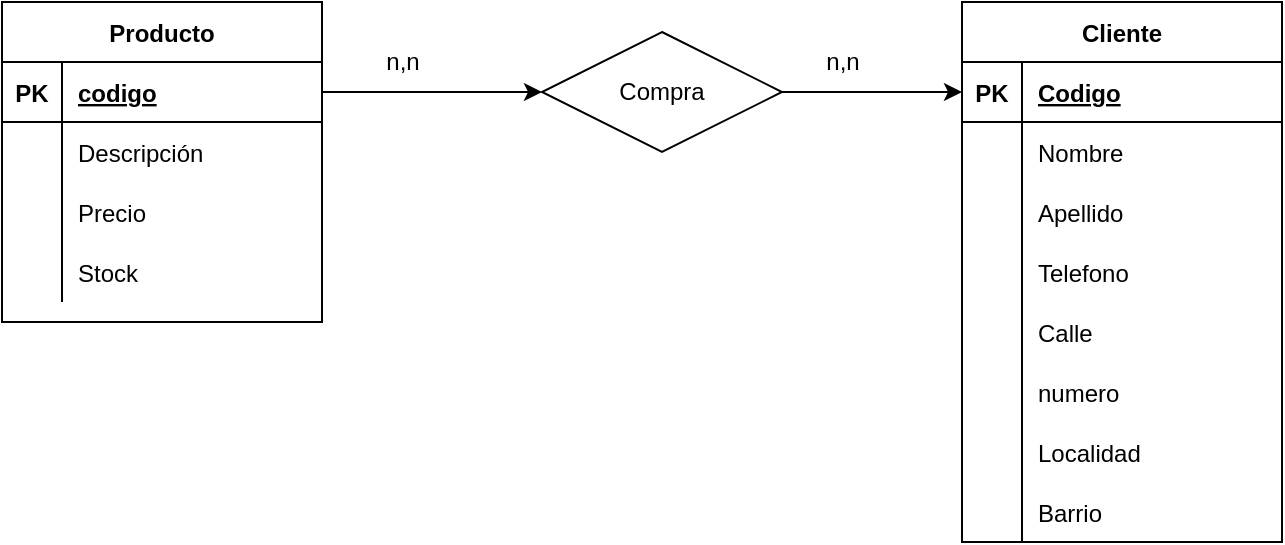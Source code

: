 <mxfile version="13.7.9" type="device" pages="2"><diagram id="R2lEEEUBdFMjLlhIrx00" name="Page-1"><mxGraphModel dx="852" dy="504" grid="1" gridSize="10" guides="1" tooltips="1" connect="1" arrows="1" fold="1" page="1" pageScale="1" pageWidth="850" pageHeight="1100" math="0" shadow="0" extFonts="Permanent Marker^https://fonts.googleapis.com/css?family=Permanent+Marker"><root><mxCell id="0"/><mxCell id="1" parent="0"/><mxCell id="THZVk6g_Y37tkjd1Fpng-43" style="edgeStyle=orthogonalEdgeStyle;curved=0;rounded=1;sketch=0;orthogonalLoop=1;jettySize=auto;html=1;exitX=1;exitY=0.5;exitDx=0;exitDy=0;entryX=0;entryY=0.5;entryDx=0;entryDy=0;" edge="1" parent="1" source="THZVk6g_Y37tkjd1Fpng-14" target="THZVk6g_Y37tkjd1Fpng-17"><mxGeometry relative="1" as="geometry"/></mxCell><mxCell id="THZVk6g_Y37tkjd1Fpng-14" value="Compra" style="shape=rhombus;perimeter=rhombusPerimeter;whiteSpace=wrap;html=1;align=center;rounded=0;sketch=0;" vertex="1" parent="1"><mxGeometry x="350" y="215" width="120" height="60" as="geometry"/></mxCell><mxCell id="THZVk6g_Y37tkjd1Fpng-15" style="edgeStyle=orthogonalEdgeStyle;curved=0;rounded=1;sketch=0;orthogonalLoop=1;jettySize=auto;html=1;entryX=0;entryY=0.5;entryDx=0;entryDy=0;" edge="1" parent="1" source="THZVk6g_Y37tkjd1Fpng-2" target="THZVk6g_Y37tkjd1Fpng-14"><mxGeometry relative="1" as="geometry"/></mxCell><mxCell id="THZVk6g_Y37tkjd1Fpng-1" value="Producto" style="shape=table;startSize=30;container=1;collapsible=1;childLayout=tableLayout;fixedRows=1;rowLines=0;fontStyle=1;align=center;resizeLast=1;rounded=0;sketch=0;" vertex="1" parent="1"><mxGeometry x="80" y="200" width="160" height="160" as="geometry"/></mxCell><mxCell id="THZVk6g_Y37tkjd1Fpng-2" value="" style="shape=partialRectangle;collapsible=0;dropTarget=0;pointerEvents=0;fillColor=none;top=0;left=0;bottom=1;right=0;points=[[0,0.5],[1,0.5]];portConstraint=eastwest;" vertex="1" parent="THZVk6g_Y37tkjd1Fpng-1"><mxGeometry y="30" width="160" height="30" as="geometry"/></mxCell><mxCell id="THZVk6g_Y37tkjd1Fpng-3" value="PK" style="shape=partialRectangle;connectable=0;fillColor=none;top=0;left=0;bottom=0;right=0;fontStyle=1;overflow=hidden;" vertex="1" parent="THZVk6g_Y37tkjd1Fpng-2"><mxGeometry width="30" height="30" as="geometry"/></mxCell><mxCell id="THZVk6g_Y37tkjd1Fpng-4" value="codigo" style="shape=partialRectangle;connectable=0;fillColor=none;top=0;left=0;bottom=0;right=0;align=left;spacingLeft=6;fontStyle=5;overflow=hidden;" vertex="1" parent="THZVk6g_Y37tkjd1Fpng-2"><mxGeometry x="30" width="130" height="30" as="geometry"/></mxCell><mxCell id="THZVk6g_Y37tkjd1Fpng-5" value="" style="shape=partialRectangle;collapsible=0;dropTarget=0;pointerEvents=0;fillColor=none;top=0;left=0;bottom=0;right=0;points=[[0,0.5],[1,0.5]];portConstraint=eastwest;" vertex="1" parent="THZVk6g_Y37tkjd1Fpng-1"><mxGeometry y="60" width="160" height="30" as="geometry"/></mxCell><mxCell id="THZVk6g_Y37tkjd1Fpng-6" value="" style="shape=partialRectangle;connectable=0;fillColor=none;top=0;left=0;bottom=0;right=0;editable=1;overflow=hidden;" vertex="1" parent="THZVk6g_Y37tkjd1Fpng-5"><mxGeometry width="30" height="30" as="geometry"/></mxCell><mxCell id="THZVk6g_Y37tkjd1Fpng-7" value="Descripción" style="shape=partialRectangle;connectable=0;fillColor=none;top=0;left=0;bottom=0;right=0;align=left;spacingLeft=6;overflow=hidden;" vertex="1" parent="THZVk6g_Y37tkjd1Fpng-5"><mxGeometry x="30" width="130" height="30" as="geometry"/></mxCell><mxCell id="THZVk6g_Y37tkjd1Fpng-8" value="" style="shape=partialRectangle;collapsible=0;dropTarget=0;pointerEvents=0;fillColor=none;top=0;left=0;bottom=0;right=0;points=[[0,0.5],[1,0.5]];portConstraint=eastwest;" vertex="1" parent="THZVk6g_Y37tkjd1Fpng-1"><mxGeometry y="90" width="160" height="30" as="geometry"/></mxCell><mxCell id="THZVk6g_Y37tkjd1Fpng-9" value="" style="shape=partialRectangle;connectable=0;fillColor=none;top=0;left=0;bottom=0;right=0;editable=1;overflow=hidden;" vertex="1" parent="THZVk6g_Y37tkjd1Fpng-8"><mxGeometry width="30" height="30" as="geometry"/></mxCell><mxCell id="THZVk6g_Y37tkjd1Fpng-10" value="Precio" style="shape=partialRectangle;connectable=0;fillColor=none;top=0;left=0;bottom=0;right=0;align=left;spacingLeft=6;overflow=hidden;" vertex="1" parent="THZVk6g_Y37tkjd1Fpng-8"><mxGeometry x="30" width="130" height="30" as="geometry"/></mxCell><mxCell id="THZVk6g_Y37tkjd1Fpng-11" value="" style="shape=partialRectangle;collapsible=0;dropTarget=0;pointerEvents=0;fillColor=none;top=0;left=0;bottom=0;right=0;points=[[0,0.5],[1,0.5]];portConstraint=eastwest;" vertex="1" parent="THZVk6g_Y37tkjd1Fpng-1"><mxGeometry y="120" width="160" height="30" as="geometry"/></mxCell><mxCell id="THZVk6g_Y37tkjd1Fpng-12" value="" style="shape=partialRectangle;connectable=0;fillColor=none;top=0;left=0;bottom=0;right=0;editable=1;overflow=hidden;" vertex="1" parent="THZVk6g_Y37tkjd1Fpng-11"><mxGeometry width="30" height="30" as="geometry"/></mxCell><mxCell id="THZVk6g_Y37tkjd1Fpng-13" value="Stock" style="shape=partialRectangle;connectable=0;fillColor=none;top=0;left=0;bottom=0;right=0;align=left;spacingLeft=6;overflow=hidden;" vertex="1" parent="THZVk6g_Y37tkjd1Fpng-11"><mxGeometry x="30" width="130" height="30" as="geometry"/></mxCell><mxCell id="THZVk6g_Y37tkjd1Fpng-16" value="Cliente" style="shape=table;startSize=30;container=1;collapsible=1;childLayout=tableLayout;fixedRows=1;rowLines=0;fontStyle=1;align=center;resizeLast=1;rounded=0;sketch=0;" vertex="1" parent="1"><mxGeometry x="560" y="200" width="160" height="270" as="geometry"/></mxCell><mxCell id="THZVk6g_Y37tkjd1Fpng-17" value="" style="shape=partialRectangle;collapsible=0;dropTarget=0;pointerEvents=0;fillColor=none;top=0;left=0;bottom=1;right=0;points=[[0,0.5],[1,0.5]];portConstraint=eastwest;" vertex="1" parent="THZVk6g_Y37tkjd1Fpng-16"><mxGeometry y="30" width="160" height="30" as="geometry"/></mxCell><mxCell id="THZVk6g_Y37tkjd1Fpng-18" value="PK" style="shape=partialRectangle;connectable=0;fillColor=none;top=0;left=0;bottom=0;right=0;fontStyle=1;overflow=hidden;" vertex="1" parent="THZVk6g_Y37tkjd1Fpng-17"><mxGeometry width="30" height="30" as="geometry"/></mxCell><mxCell id="THZVk6g_Y37tkjd1Fpng-19" value="Codigo" style="shape=partialRectangle;connectable=0;fillColor=none;top=0;left=0;bottom=0;right=0;align=left;spacingLeft=6;fontStyle=5;overflow=hidden;" vertex="1" parent="THZVk6g_Y37tkjd1Fpng-17"><mxGeometry x="30" width="130" height="30" as="geometry"/></mxCell><mxCell id="THZVk6g_Y37tkjd1Fpng-20" value="" style="shape=partialRectangle;collapsible=0;dropTarget=0;pointerEvents=0;fillColor=none;top=0;left=0;bottom=0;right=0;points=[[0,0.5],[1,0.5]];portConstraint=eastwest;" vertex="1" parent="THZVk6g_Y37tkjd1Fpng-16"><mxGeometry y="60" width="160" height="30" as="geometry"/></mxCell><mxCell id="THZVk6g_Y37tkjd1Fpng-21" value="" style="shape=partialRectangle;connectable=0;fillColor=none;top=0;left=0;bottom=0;right=0;editable=1;overflow=hidden;" vertex="1" parent="THZVk6g_Y37tkjd1Fpng-20"><mxGeometry width="30" height="30" as="geometry"/></mxCell><mxCell id="THZVk6g_Y37tkjd1Fpng-22" value="Nombre" style="shape=partialRectangle;connectable=0;fillColor=none;top=0;left=0;bottom=0;right=0;align=left;spacingLeft=6;overflow=hidden;" vertex="1" parent="THZVk6g_Y37tkjd1Fpng-20"><mxGeometry x="30" width="130" height="30" as="geometry"/></mxCell><mxCell id="THZVk6g_Y37tkjd1Fpng-23" value="" style="shape=partialRectangle;collapsible=0;dropTarget=0;pointerEvents=0;fillColor=none;top=0;left=0;bottom=0;right=0;points=[[0,0.5],[1,0.5]];portConstraint=eastwest;" vertex="1" parent="THZVk6g_Y37tkjd1Fpng-16"><mxGeometry y="90" width="160" height="30" as="geometry"/></mxCell><mxCell id="THZVk6g_Y37tkjd1Fpng-24" value="" style="shape=partialRectangle;connectable=0;fillColor=none;top=0;left=0;bottom=0;right=0;editable=1;overflow=hidden;" vertex="1" parent="THZVk6g_Y37tkjd1Fpng-23"><mxGeometry width="30" height="30" as="geometry"/></mxCell><mxCell id="THZVk6g_Y37tkjd1Fpng-25" value="Apellido" style="shape=partialRectangle;connectable=0;fillColor=none;top=0;left=0;bottom=0;right=0;align=left;spacingLeft=6;overflow=hidden;" vertex="1" parent="THZVk6g_Y37tkjd1Fpng-23"><mxGeometry x="30" width="130" height="30" as="geometry"/></mxCell><mxCell id="THZVk6g_Y37tkjd1Fpng-26" value="" style="shape=partialRectangle;collapsible=0;dropTarget=0;pointerEvents=0;fillColor=none;top=0;left=0;bottom=0;right=0;points=[[0,0.5],[1,0.5]];portConstraint=eastwest;" vertex="1" parent="THZVk6g_Y37tkjd1Fpng-16"><mxGeometry y="120" width="160" height="30" as="geometry"/></mxCell><mxCell id="THZVk6g_Y37tkjd1Fpng-27" value="" style="shape=partialRectangle;connectable=0;fillColor=none;top=0;left=0;bottom=0;right=0;editable=1;overflow=hidden;" vertex="1" parent="THZVk6g_Y37tkjd1Fpng-26"><mxGeometry width="30" height="30" as="geometry"/></mxCell><mxCell id="THZVk6g_Y37tkjd1Fpng-28" value="Telefono" style="shape=partialRectangle;connectable=0;fillColor=none;top=0;left=0;bottom=0;right=0;align=left;spacingLeft=6;overflow=hidden;" vertex="1" parent="THZVk6g_Y37tkjd1Fpng-26"><mxGeometry x="30" width="130" height="30" as="geometry"/></mxCell><mxCell id="THZVk6g_Y37tkjd1Fpng-30" value="" style="shape=partialRectangle;collapsible=0;dropTarget=0;pointerEvents=0;fillColor=none;top=0;left=0;bottom=0;right=0;points=[[0,0.5],[1,0.5]];portConstraint=eastwest;" vertex="1" parent="THZVk6g_Y37tkjd1Fpng-16"><mxGeometry y="150" width="160" height="30" as="geometry"/></mxCell><mxCell id="THZVk6g_Y37tkjd1Fpng-31" value="" style="shape=partialRectangle;connectable=0;fillColor=none;top=0;left=0;bottom=0;right=0;editable=1;overflow=hidden;" vertex="1" parent="THZVk6g_Y37tkjd1Fpng-30"><mxGeometry width="30" height="30" as="geometry"/></mxCell><mxCell id="THZVk6g_Y37tkjd1Fpng-32" value="Calle" style="shape=partialRectangle;connectable=0;fillColor=none;top=0;left=0;bottom=0;right=0;align=left;spacingLeft=6;overflow=hidden;" vertex="1" parent="THZVk6g_Y37tkjd1Fpng-30"><mxGeometry x="30" width="130" height="30" as="geometry"/></mxCell><mxCell id="THZVk6g_Y37tkjd1Fpng-33" value="" style="shape=partialRectangle;collapsible=0;dropTarget=0;pointerEvents=0;fillColor=none;top=0;left=0;bottom=0;right=0;points=[[0,0.5],[1,0.5]];portConstraint=eastwest;" vertex="1" parent="THZVk6g_Y37tkjd1Fpng-16"><mxGeometry y="180" width="160" height="30" as="geometry"/></mxCell><mxCell id="THZVk6g_Y37tkjd1Fpng-34" value="" style="shape=partialRectangle;connectable=0;fillColor=none;top=0;left=0;bottom=0;right=0;editable=1;overflow=hidden;" vertex="1" parent="THZVk6g_Y37tkjd1Fpng-33"><mxGeometry width="30" height="30" as="geometry"/></mxCell><mxCell id="THZVk6g_Y37tkjd1Fpng-35" value="numero" style="shape=partialRectangle;connectable=0;fillColor=none;top=0;left=0;bottom=0;right=0;align=left;spacingLeft=6;overflow=hidden;" vertex="1" parent="THZVk6g_Y37tkjd1Fpng-33"><mxGeometry x="30" width="130" height="30" as="geometry"/></mxCell><mxCell id="THZVk6g_Y37tkjd1Fpng-37" value="" style="shape=partialRectangle;collapsible=0;dropTarget=0;pointerEvents=0;fillColor=none;top=0;left=0;bottom=0;right=0;points=[[0,0.5],[1,0.5]];portConstraint=eastwest;" vertex="1" parent="THZVk6g_Y37tkjd1Fpng-16"><mxGeometry y="210" width="160" height="30" as="geometry"/></mxCell><mxCell id="THZVk6g_Y37tkjd1Fpng-38" value="" style="shape=partialRectangle;connectable=0;fillColor=none;top=0;left=0;bottom=0;right=0;editable=1;overflow=hidden;" vertex="1" parent="THZVk6g_Y37tkjd1Fpng-37"><mxGeometry width="30" height="30" as="geometry"/></mxCell><mxCell id="THZVk6g_Y37tkjd1Fpng-39" value="Localidad" style="shape=partialRectangle;connectable=0;fillColor=none;top=0;left=0;bottom=0;right=0;align=left;spacingLeft=6;overflow=hidden;" vertex="1" parent="THZVk6g_Y37tkjd1Fpng-37"><mxGeometry x="30" width="130" height="30" as="geometry"/></mxCell><mxCell id="THZVk6g_Y37tkjd1Fpng-40" value="" style="shape=partialRectangle;collapsible=0;dropTarget=0;pointerEvents=0;fillColor=none;top=0;left=0;bottom=0;right=0;points=[[0,0.5],[1,0.5]];portConstraint=eastwest;" vertex="1" parent="THZVk6g_Y37tkjd1Fpng-16"><mxGeometry y="240" width="160" height="30" as="geometry"/></mxCell><mxCell id="THZVk6g_Y37tkjd1Fpng-41" value="" style="shape=partialRectangle;connectable=0;fillColor=none;top=0;left=0;bottom=0;right=0;editable=1;overflow=hidden;" vertex="1" parent="THZVk6g_Y37tkjd1Fpng-40"><mxGeometry width="30" height="30" as="geometry"/></mxCell><mxCell id="THZVk6g_Y37tkjd1Fpng-42" value="Barrio" style="shape=partialRectangle;connectable=0;fillColor=none;top=0;left=0;bottom=0;right=0;align=left;spacingLeft=6;overflow=hidden;" vertex="1" parent="THZVk6g_Y37tkjd1Fpng-40"><mxGeometry x="30" width="130" height="30" as="geometry"/></mxCell><mxCell id="THZVk6g_Y37tkjd1Fpng-44" value="n,n" style="text;html=1;align=center;verticalAlign=middle;resizable=0;points=[];autosize=1;" vertex="1" parent="1"><mxGeometry x="485" y="220" width="30" height="20" as="geometry"/></mxCell><mxCell id="THZVk6g_Y37tkjd1Fpng-45" value="n,n" style="text;html=1;align=center;verticalAlign=middle;resizable=0;points=[];autosize=1;" vertex="1" parent="1"><mxGeometry x="265" y="220" width="30" height="20" as="geometry"/></mxCell></root></mxGraphModel></diagram><diagram id="V5_M9sfO79StypCNAZs5" name="Página-2"><mxGraphModel dx="852" dy="504" grid="1" gridSize="10" guides="1" tooltips="1" connect="1" arrows="1" fold="1" page="1" pageScale="1" pageWidth="1100" pageHeight="850" math="0" shadow="0"><root><mxCell id="3GBwKpRV5HSGfs3lij4T-0"/><mxCell id="3GBwKpRV5HSGfs3lij4T-1" parent="3GBwKpRV5HSGfs3lij4T-0"/></root></mxGraphModel></diagram></mxfile>